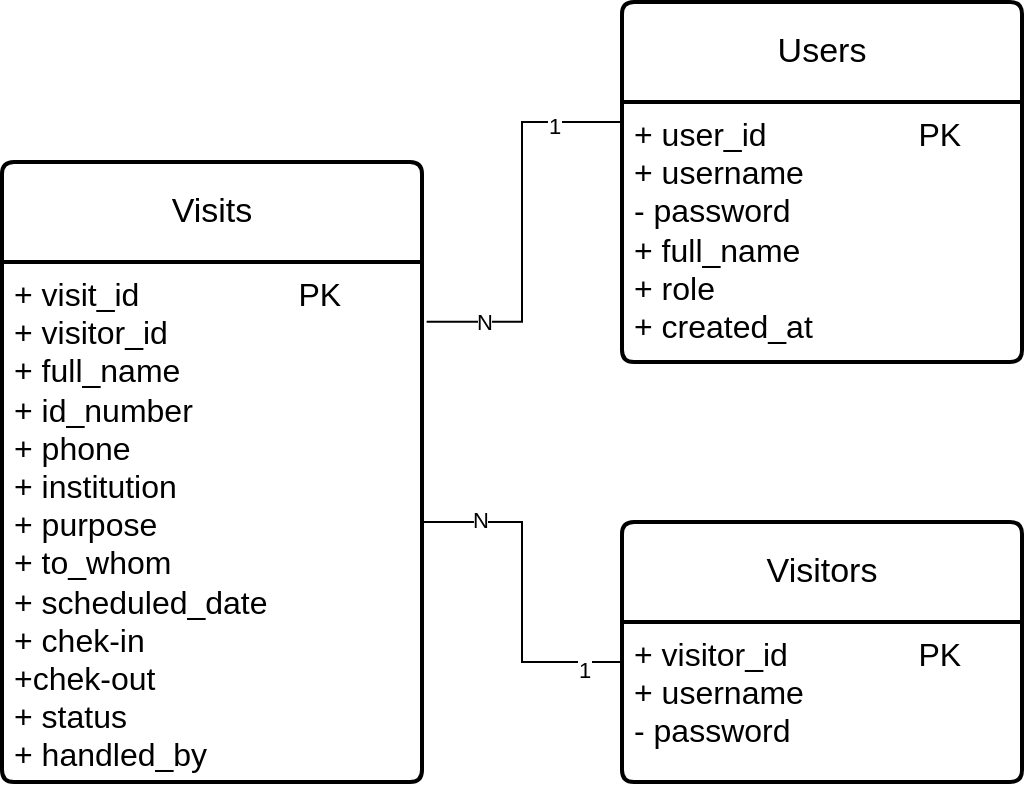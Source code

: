 <mxfile version="28.1.1">
  <diagram name="Halaman-1" id="sckXZFJLL1ywD-b81gLV">
    <mxGraphModel dx="872" dy="499" grid="0" gridSize="10" guides="1" tooltips="1" connect="1" arrows="1" fold="1" page="1" pageScale="1" pageWidth="850" pageHeight="1100" math="0" shadow="0">
      <root>
        <mxCell id="0" />
        <mxCell id="1" parent="0" />
        <mxCell id="G7nT4A0W_UP8BRv4afQD-6" value="&lt;font style=&quot;font-size: 17px;&quot;&gt;Visits&lt;/font&gt;" style="swimlane;childLayout=stackLayout;horizontal=1;startSize=50;horizontalStack=0;rounded=1;fontSize=14;fontStyle=0;strokeWidth=2;resizeParent=0;resizeLast=1;shadow=0;dashed=0;align=center;arcSize=4;whiteSpace=wrap;html=1;" parent="1" vertex="1">
          <mxGeometry x="70" y="120" width="210" height="310" as="geometry" />
        </mxCell>
        <mxCell id="G7nT4A0W_UP8BRv4afQD-7" value="&lt;font style=&quot;font-size: 16px;&quot;&gt;+ visit_id&lt;span style=&quot;white-space: pre;&quot;&gt;&#x9;&lt;/span&gt;&lt;span style=&quot;white-space: pre;&quot;&gt;&#x9;&lt;span style=&quot;white-space: pre;&quot;&gt;&#x9;&lt;/span&gt;&lt;/span&gt;PK&lt;/font&gt;&lt;div&gt;&lt;font style=&quot;font-size: 16px;&quot;&gt;+ visitor_id&lt;/font&gt;&lt;/div&gt;&lt;div&gt;&lt;font style=&quot;font-size: 16px;&quot;&gt;+ full_name&lt;/font&gt;&lt;/div&gt;&lt;div&gt;&lt;font style=&quot;font-size: 16px;&quot;&gt;+ id_number&lt;/font&gt;&lt;/div&gt;&lt;div&gt;&lt;font style=&quot;font-size: 16px;&quot;&gt;+ phone&lt;/font&gt;&lt;/div&gt;&lt;div&gt;&lt;font style=&quot;font-size: 16px;&quot;&gt;+ institution&lt;/font&gt;&lt;/div&gt;&lt;div&gt;&lt;font style=&quot;font-size: 16px;&quot;&gt;+ purpose&amp;nbsp;&lt;/font&gt;&lt;/div&gt;&lt;div&gt;&lt;font style=&quot;font-size: 16px;&quot;&gt;+ to_whom&lt;/font&gt;&lt;/div&gt;&lt;div&gt;&lt;font style=&quot;font-size: 16px;&quot;&gt;+ scheduled_date&lt;/font&gt;&lt;/div&gt;&lt;div&gt;&lt;font style=&quot;font-size: 16px;&quot;&gt;+ chek-in&lt;/font&gt;&lt;/div&gt;&lt;div&gt;&lt;font style=&quot;font-size: 16px;&quot;&gt;+chek-out&lt;/font&gt;&lt;/div&gt;&lt;div&gt;&lt;font style=&quot;font-size: 16px;&quot;&gt;+ status&lt;/font&gt;&lt;/div&gt;&lt;div&gt;&lt;font style=&quot;font-size: 16px;&quot;&gt;+ handled_by&lt;/font&gt;&lt;/div&gt;" style="align=left;strokeColor=none;fillColor=none;spacingLeft=4;spacingRight=4;fontSize=12;verticalAlign=top;resizable=0;rotatable=0;part=1;html=1;whiteSpace=wrap;" parent="G7nT4A0W_UP8BRv4afQD-6" vertex="1">
          <mxGeometry y="50" width="210" height="260" as="geometry" />
        </mxCell>
        <mxCell id="JGM_JcIcUgOZUoNnT8ax-3" style="edgeStyle=orthogonalEdgeStyle;rounded=0;orthogonalLoop=1;jettySize=auto;html=1;exitX=0.5;exitY=1;exitDx=0;exitDy=0;" parent="G7nT4A0W_UP8BRv4afQD-6" source="G7nT4A0W_UP8BRv4afQD-7" target="G7nT4A0W_UP8BRv4afQD-7" edge="1">
          <mxGeometry relative="1" as="geometry" />
        </mxCell>
        <mxCell id="JGM_JcIcUgOZUoNnT8ax-6" value="&lt;font style=&quot;font-size: 17px;&quot;&gt;Users&lt;/font&gt;" style="swimlane;childLayout=stackLayout;horizontal=1;startSize=50;horizontalStack=0;rounded=1;fontSize=14;fontStyle=0;strokeWidth=2;resizeParent=0;resizeLast=1;shadow=0;dashed=0;align=center;arcSize=4;whiteSpace=wrap;html=1;" parent="1" vertex="1">
          <mxGeometry x="380" y="40" width="200" height="180" as="geometry" />
        </mxCell>
        <mxCell id="JGM_JcIcUgOZUoNnT8ax-7" value="&lt;font style=&quot;font-size: 16px;&quot;&gt;+ user_id&lt;span style=&quot;white-space: pre;&quot;&gt;&#x9;&lt;/span&gt;&lt;span style=&quot;white-space: pre;&quot;&gt;&#x9;&lt;/span&gt;&lt;span style=&quot;white-space: pre;&quot;&gt;&#x9;&lt;/span&gt;PK&lt;/font&gt;&lt;div&gt;&lt;font style=&quot;font-size: 16px;&quot;&gt;+ username&lt;/font&gt;&lt;/div&gt;&lt;div&gt;&lt;font style=&quot;font-size: 16px;&quot;&gt;- password&lt;/font&gt;&lt;/div&gt;&lt;div&gt;&lt;font style=&quot;font-size: 16px;&quot;&gt;+ full_name&lt;/font&gt;&lt;/div&gt;&lt;div&gt;&lt;font style=&quot;font-size: 16px;&quot;&gt;+ role&lt;/font&gt;&lt;/div&gt;&lt;div&gt;&lt;font style=&quot;font-size: 16px;&quot;&gt;+ created_at&lt;/font&gt;&lt;/div&gt;" style="align=left;strokeColor=none;fillColor=none;spacingLeft=4;spacingRight=4;fontSize=12;verticalAlign=top;resizable=0;rotatable=0;part=1;html=1;whiteSpace=wrap;" parent="JGM_JcIcUgOZUoNnT8ax-6" vertex="1">
          <mxGeometry y="50" width="200" height="130" as="geometry" />
        </mxCell>
        <mxCell id="JGM_JcIcUgOZUoNnT8ax-8" style="edgeStyle=orthogonalEdgeStyle;rounded=0;orthogonalLoop=1;jettySize=auto;html=1;exitX=0.5;exitY=1;exitDx=0;exitDy=0;" parent="JGM_JcIcUgOZUoNnT8ax-6" source="JGM_JcIcUgOZUoNnT8ax-7" target="JGM_JcIcUgOZUoNnT8ax-7" edge="1">
          <mxGeometry relative="1" as="geometry" />
        </mxCell>
        <mxCell id="JGM_JcIcUgOZUoNnT8ax-12" value="&lt;span style=&quot;font-size: 17px;&quot;&gt;Visitors&lt;/span&gt;" style="swimlane;childLayout=stackLayout;horizontal=1;startSize=50;horizontalStack=0;rounded=1;fontSize=14;fontStyle=0;strokeWidth=2;resizeParent=0;resizeLast=1;shadow=0;dashed=0;align=center;arcSize=4;whiteSpace=wrap;html=1;" parent="1" vertex="1">
          <mxGeometry x="380" y="300" width="200" height="130" as="geometry" />
        </mxCell>
        <mxCell id="JGM_JcIcUgOZUoNnT8ax-13" value="&lt;span style=&quot;font-size: 16px;&quot;&gt;+ visitor_id&lt;span style=&quot;white-space: pre;&quot;&gt;&#x9;&lt;/span&gt;&lt;span style=&quot;white-space: pre;&quot;&gt;&#x9;&lt;/span&gt;PK&lt;/span&gt;&lt;div&gt;&lt;span style=&quot;font-size: 16px;&quot;&gt;+ username&lt;/span&gt;&lt;/div&gt;&lt;div&gt;&lt;span style=&quot;font-size: 16px;&quot;&gt;- password&lt;/span&gt;&lt;/div&gt;" style="align=left;strokeColor=none;fillColor=none;spacingLeft=4;spacingRight=4;fontSize=12;verticalAlign=top;resizable=0;rotatable=0;part=1;html=1;whiteSpace=wrap;" parent="JGM_JcIcUgOZUoNnT8ax-12" vertex="1">
          <mxGeometry y="50" width="200" height="80" as="geometry" />
        </mxCell>
        <mxCell id="JGM_JcIcUgOZUoNnT8ax-14" style="edgeStyle=orthogonalEdgeStyle;rounded=0;orthogonalLoop=1;jettySize=auto;html=1;exitX=0.5;exitY=1;exitDx=0;exitDy=0;" parent="JGM_JcIcUgOZUoNnT8ax-12" source="JGM_JcIcUgOZUoNnT8ax-13" target="JGM_JcIcUgOZUoNnT8ax-13" edge="1">
          <mxGeometry relative="1" as="geometry" />
        </mxCell>
        <mxCell id="JGM_JcIcUgOZUoNnT8ax-15" style="edgeStyle=orthogonalEdgeStyle;rounded=0;orthogonalLoop=1;jettySize=auto;html=1;entryX=0.005;entryY=0.077;entryDx=0;entryDy=0;entryPerimeter=0;exitX=1.011;exitY=0.115;exitDx=0;exitDy=0;exitPerimeter=0;endArrow=none;endFill=0;" parent="1" source="G7nT4A0W_UP8BRv4afQD-7" target="JGM_JcIcUgOZUoNnT8ax-7" edge="1">
          <mxGeometry relative="1" as="geometry" />
        </mxCell>
        <mxCell id="JGM_JcIcUgOZUoNnT8ax-16" value="N" style="edgeLabel;html=1;align=center;verticalAlign=middle;resizable=0;points=[];" parent="JGM_JcIcUgOZUoNnT8ax-15" vertex="1" connectable="0">
          <mxGeometry x="-0.72" relative="1" as="geometry">
            <mxPoint as="offset" />
          </mxGeometry>
        </mxCell>
        <mxCell id="JGM_JcIcUgOZUoNnT8ax-17" value="1" style="edgeLabel;html=1;align=center;verticalAlign=middle;resizable=0;points=[];" parent="JGM_JcIcUgOZUoNnT8ax-15" vertex="1" connectable="0">
          <mxGeometry x="0.647" y="-2" relative="1" as="geometry">
            <mxPoint as="offset" />
          </mxGeometry>
        </mxCell>
        <mxCell id="JGM_JcIcUgOZUoNnT8ax-19" style="edgeStyle=orthogonalEdgeStyle;rounded=0;orthogonalLoop=1;jettySize=auto;html=1;exitX=0;exitY=0.25;exitDx=0;exitDy=0;entryX=1;entryY=0.5;entryDx=0;entryDy=0;endArrow=none;endFill=0;" parent="1" source="JGM_JcIcUgOZUoNnT8ax-13" target="G7nT4A0W_UP8BRv4afQD-7" edge="1">
          <mxGeometry relative="1" as="geometry" />
        </mxCell>
        <mxCell id="JGM_JcIcUgOZUoNnT8ax-20" value="1" style="edgeLabel;html=1;align=center;verticalAlign=middle;resizable=0;points=[];" parent="JGM_JcIcUgOZUoNnT8ax-19" vertex="1" connectable="0">
          <mxGeometry x="-0.769" y="4" relative="1" as="geometry">
            <mxPoint as="offset" />
          </mxGeometry>
        </mxCell>
        <mxCell id="JGM_JcIcUgOZUoNnT8ax-21" value="N" style="edgeLabel;html=1;align=center;verticalAlign=middle;resizable=0;points=[];" parent="JGM_JcIcUgOZUoNnT8ax-19" vertex="1" connectable="0">
          <mxGeometry x="0.672" y="-1" relative="1" as="geometry">
            <mxPoint x="1" as="offset" />
          </mxGeometry>
        </mxCell>
      </root>
    </mxGraphModel>
  </diagram>
</mxfile>
